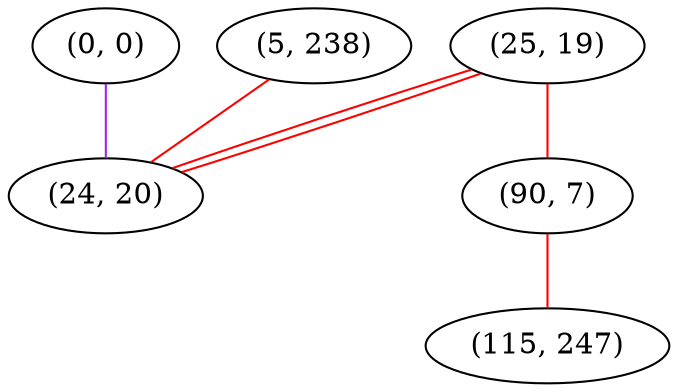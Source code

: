 graph "" {
"(0, 0)";
"(25, 19)";
"(5, 238)";
"(90, 7)";
"(115, 247)";
"(24, 20)";
"(0, 0)" -- "(24, 20)"  [color=purple, key=0, weight=4];
"(25, 19)" -- "(90, 7)"  [color=red, key=0, weight=1];
"(25, 19)" -- "(24, 20)"  [color=red, key=0, weight=1];
"(25, 19)" -- "(24, 20)"  [color=red, key=1, weight=1];
"(5, 238)" -- "(24, 20)"  [color=red, key=0, weight=1];
"(90, 7)" -- "(115, 247)"  [color=red, key=0, weight=1];
}
